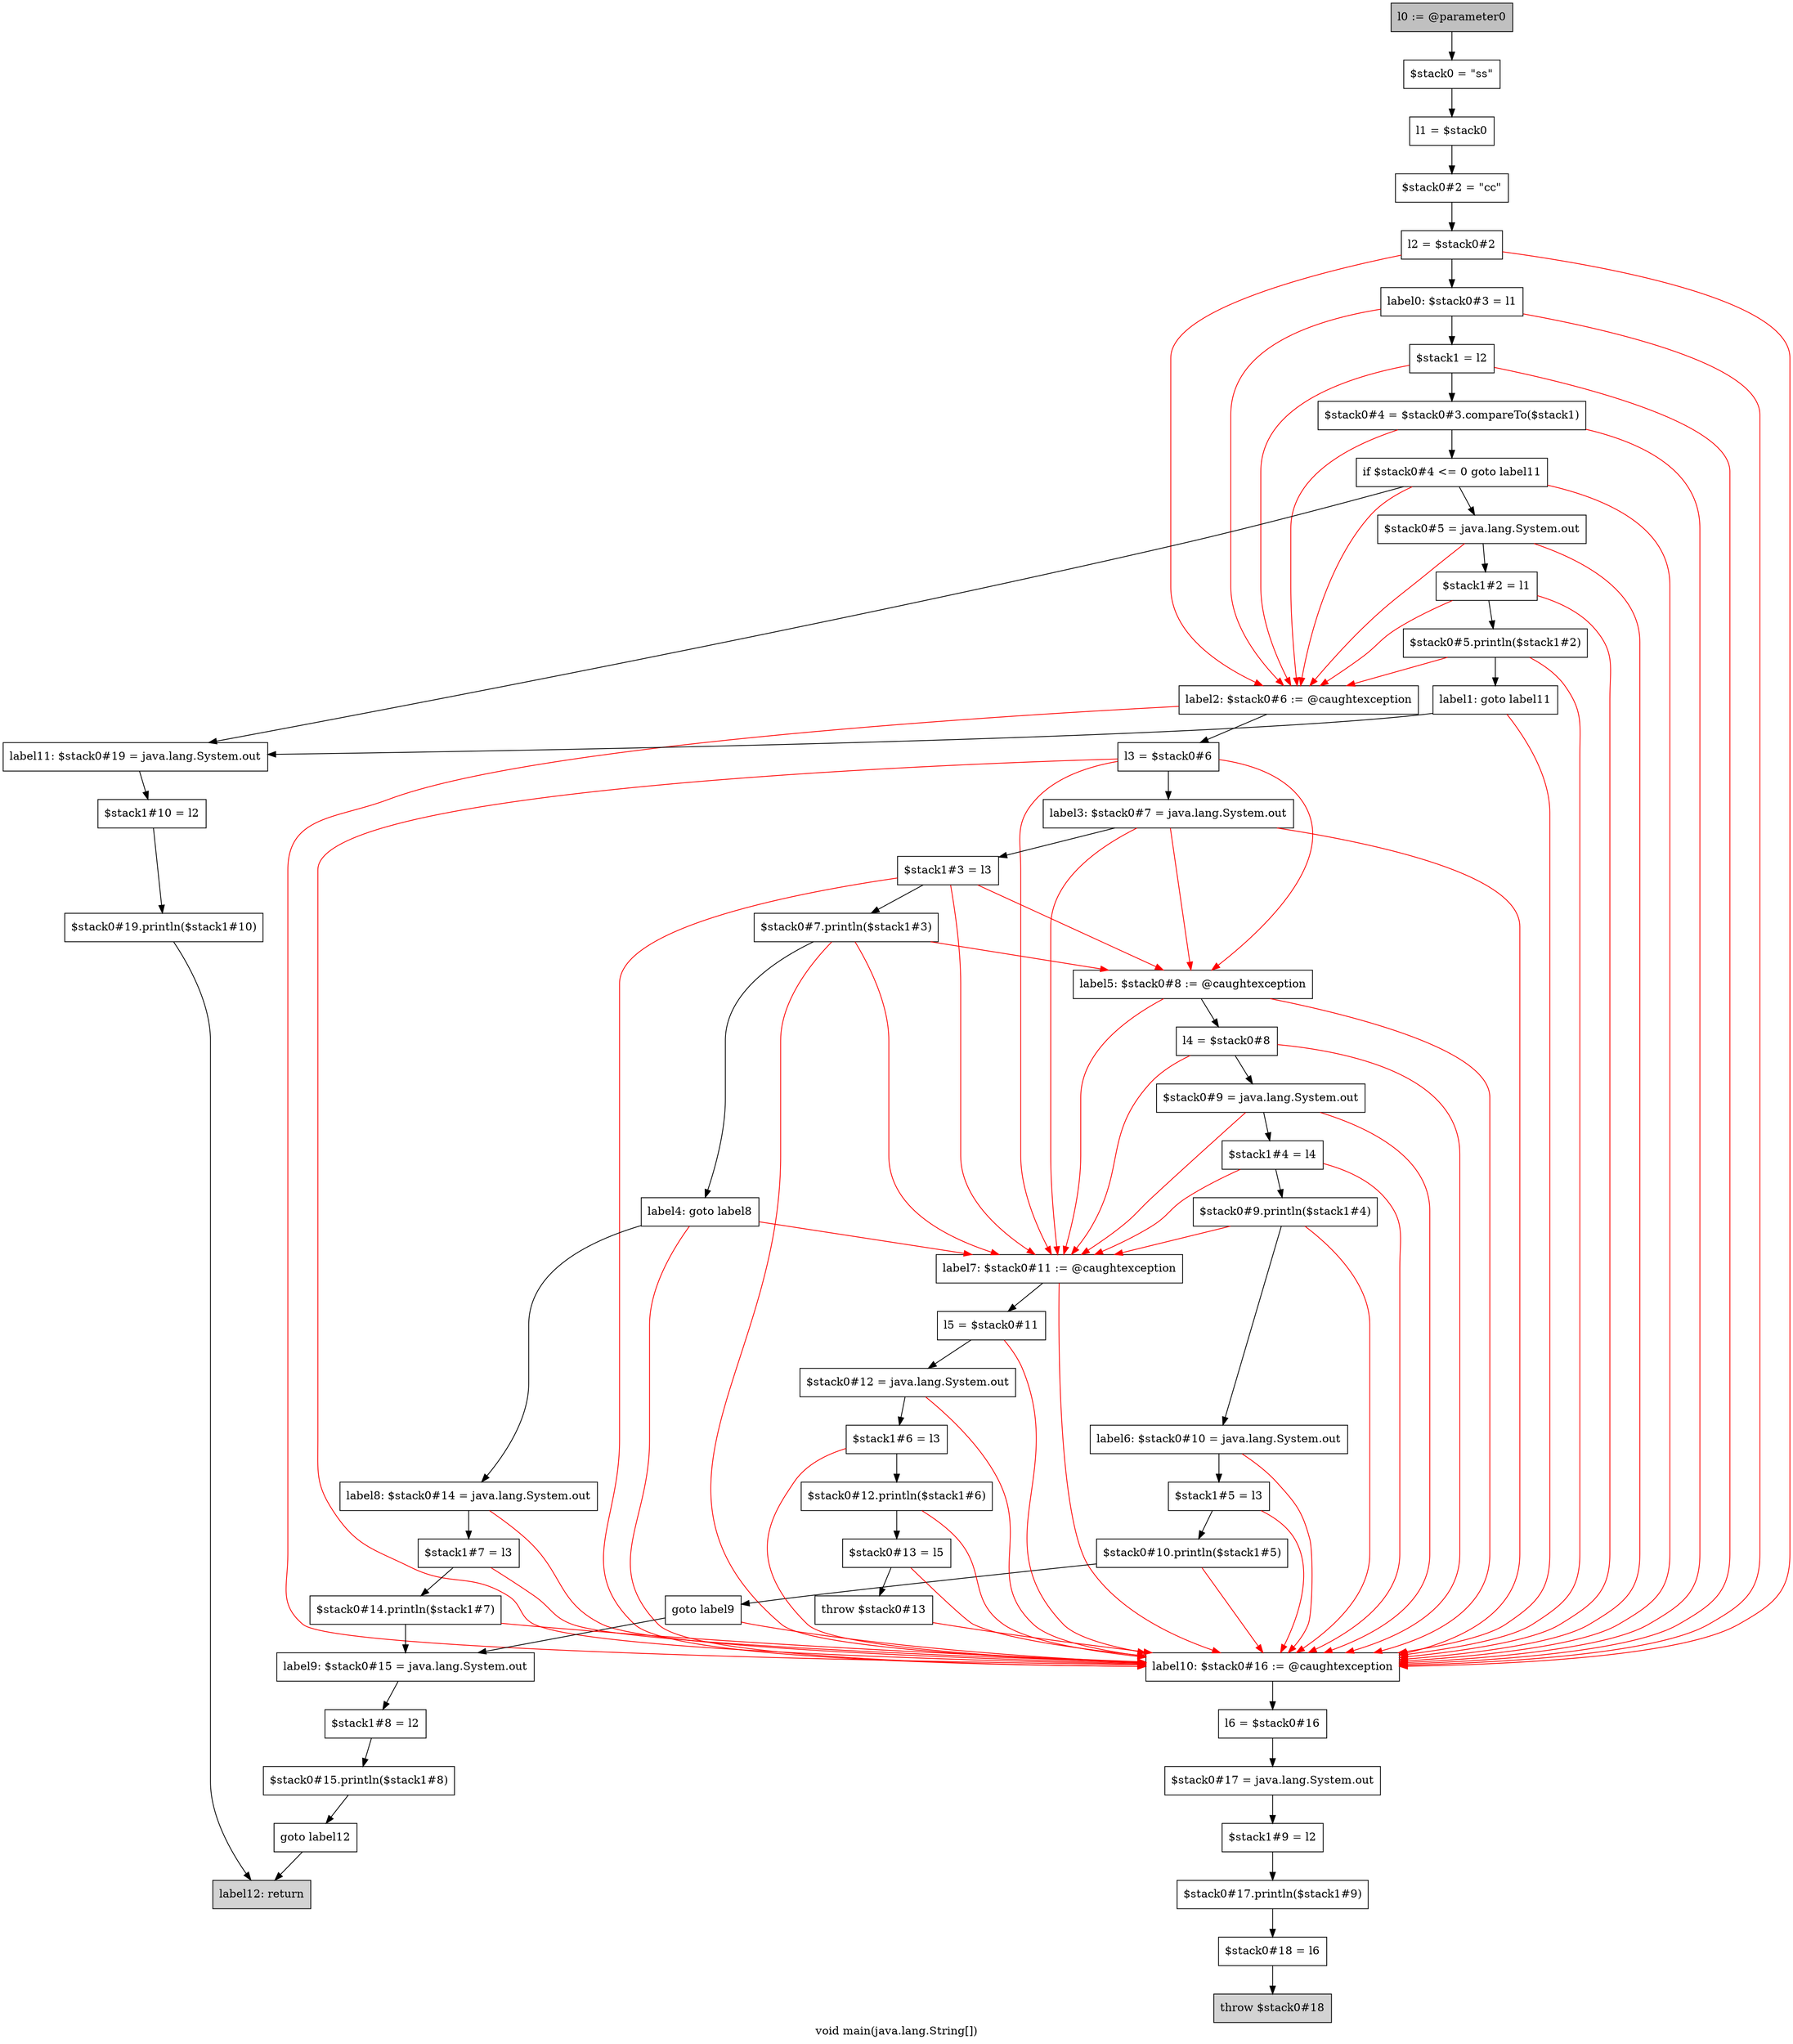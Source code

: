 digraph "void main(java.lang.String[])" {
    label="void main(java.lang.String[])";
    node [shape=box];
    "0" [style=filled,fillcolor=gray,label="l0 := @parameter0",];
    "1" [label="$stack0 = \"ss\"",];
    "0"->"1" [color=black,];
    "2" [label="l1 = $stack0",];
    "1"->"2" [color=black,];
    "3" [label="$stack0#2 = \"cc\"",];
    "2"->"3" [color=black,];
    "4" [label="l2 = $stack0#2",];
    "3"->"4" [color=black,];
    "5" [label="label0: $stack0#3 = l1",];
    "4"->"5" [color=black,];
    "13" [label="label2: $stack0#6 := @caughtexception",];
    "4"->"13" [color=red,];
    "42" [label="label10: $stack0#16 := @caughtexception",];
    "4"->"42" [color=red,];
    "6" [label="$stack1 = l2",];
    "5"->"6" [color=black,];
    "5"->"13" [color=red,];
    "5"->"42" [color=red,];
    "7" [label="$stack0#4 = $stack0#3.compareTo($stack1)",];
    "6"->"7" [color=black,];
    "6"->"13" [color=red,];
    "6"->"42" [color=red,];
    "8" [label="if $stack0#4 <= 0 goto label11",];
    "7"->"8" [color=black,];
    "7"->"13" [color=red,];
    "7"->"42" [color=red,];
    "9" [label="$stack0#5 = java.lang.System.out",];
    "8"->"9" [color=black,];
    "49" [label="label11: $stack0#19 = java.lang.System.out",];
    "8"->"49" [color=black,];
    "8"->"13" [color=red,];
    "8"->"42" [color=red,];
    "10" [label="$stack1#2 = l1",];
    "9"->"10" [color=black,];
    "9"->"13" [color=red,];
    "9"->"42" [color=red,];
    "11" [label="$stack0#5.println($stack1#2)",];
    "10"->"11" [color=black,];
    "10"->"13" [color=red,];
    "10"->"42" [color=red,];
    "12" [label="label1: goto label11",];
    "11"->"12" [color=black,];
    "11"->"13" [color=red,];
    "11"->"42" [color=red,];
    "12"->"49" [color=black,];
    "12"->"42" [color=red,];
    "14" [label="l3 = $stack0#6",];
    "13"->"14" [color=black,];
    "13"->"42" [color=red,];
    "15" [label="label3: $stack0#7 = java.lang.System.out",];
    "14"->"15" [color=black,];
    "19" [label="label5: $stack0#8 := @caughtexception",];
    "14"->"19" [color=red,];
    "28" [label="label7: $stack0#11 := @caughtexception",];
    "14"->"28" [color=red,];
    "14"->"42" [color=red,];
    "16" [label="$stack1#3 = l3",];
    "15"->"16" [color=black,];
    "15"->"19" [color=red,];
    "15"->"28" [color=red,];
    "15"->"42" [color=red,];
    "17" [label="$stack0#7.println($stack1#3)",];
    "16"->"17" [color=black,];
    "16"->"19" [color=red,];
    "16"->"28" [color=red,];
    "16"->"42" [color=red,];
    "18" [label="label4: goto label8",];
    "17"->"18" [color=black,];
    "17"->"19" [color=red,];
    "17"->"28" [color=red,];
    "17"->"42" [color=red,];
    "35" [label="label8: $stack0#14 = java.lang.System.out",];
    "18"->"35" [color=black,];
    "18"->"28" [color=red,];
    "18"->"42" [color=red,];
    "20" [label="l4 = $stack0#8",];
    "19"->"20" [color=black,];
    "19"->"28" [color=red,];
    "19"->"42" [color=red,];
    "21" [label="$stack0#9 = java.lang.System.out",];
    "20"->"21" [color=black,];
    "20"->"28" [color=red,];
    "20"->"42" [color=red,];
    "22" [label="$stack1#4 = l4",];
    "21"->"22" [color=black,];
    "21"->"28" [color=red,];
    "21"->"42" [color=red,];
    "23" [label="$stack0#9.println($stack1#4)",];
    "22"->"23" [color=black,];
    "22"->"28" [color=red,];
    "22"->"42" [color=red,];
    "24" [label="label6: $stack0#10 = java.lang.System.out",];
    "23"->"24" [color=black,];
    "23"->"28" [color=red,];
    "23"->"42" [color=red,];
    "25" [label="$stack1#5 = l3",];
    "24"->"25" [color=black,];
    "24"->"42" [color=red,];
    "26" [label="$stack0#10.println($stack1#5)",];
    "25"->"26" [color=black,];
    "25"->"42" [color=red,];
    "27" [label="goto label9",];
    "26"->"27" [color=black,];
    "26"->"42" [color=red,];
    "38" [label="label9: $stack0#15 = java.lang.System.out",];
    "27"->"38" [color=black,];
    "27"->"42" [color=red,];
    "29" [label="l5 = $stack0#11",];
    "28"->"29" [color=black,];
    "28"->"42" [color=red,];
    "30" [label="$stack0#12 = java.lang.System.out",];
    "29"->"30" [color=black,];
    "29"->"42" [color=red,];
    "31" [label="$stack1#6 = l3",];
    "30"->"31" [color=black,];
    "30"->"42" [color=red,];
    "32" [label="$stack0#12.println($stack1#6)",];
    "31"->"32" [color=black,];
    "31"->"42" [color=red,];
    "33" [label="$stack0#13 = l5",];
    "32"->"33" [color=black,];
    "32"->"42" [color=red,];
    "34" [label="throw $stack0#13",];
    "33"->"34" [color=black,];
    "33"->"42" [color=red,];
    "34"->"42" [color=red,];
    "36" [label="$stack1#7 = l3",];
    "35"->"36" [color=black,];
    "35"->"42" [color=red,];
    "37" [label="$stack0#14.println($stack1#7)",];
    "36"->"37" [color=black,];
    "36"->"42" [color=red,];
    "37"->"38" [color=black,];
    "37"->"42" [color=red,];
    "39" [label="$stack1#8 = l2",];
    "38"->"39" [color=black,];
    "40" [label="$stack0#15.println($stack1#8)",];
    "39"->"40" [color=black,];
    "41" [label="goto label12",];
    "40"->"41" [color=black,];
    "52" [style=filled,fillcolor=lightgray,label="label12: return",];
    "41"->"52" [color=black,];
    "43" [label="l6 = $stack0#16",];
    "42"->"43" [color=black,];
    "44" [label="$stack0#17 = java.lang.System.out",];
    "43"->"44" [color=black,];
    "45" [label="$stack1#9 = l2",];
    "44"->"45" [color=black,];
    "46" [label="$stack0#17.println($stack1#9)",];
    "45"->"46" [color=black,];
    "47" [label="$stack0#18 = l6",];
    "46"->"47" [color=black,];
    "48" [style=filled,fillcolor=lightgray,label="throw $stack0#18",];
    "47"->"48" [color=black,];
    "50" [label="$stack1#10 = l2",];
    "49"->"50" [color=black,];
    "51" [label="$stack0#19.println($stack1#10)",];
    "50"->"51" [color=black,];
    "51"->"52" [color=black,];
}
